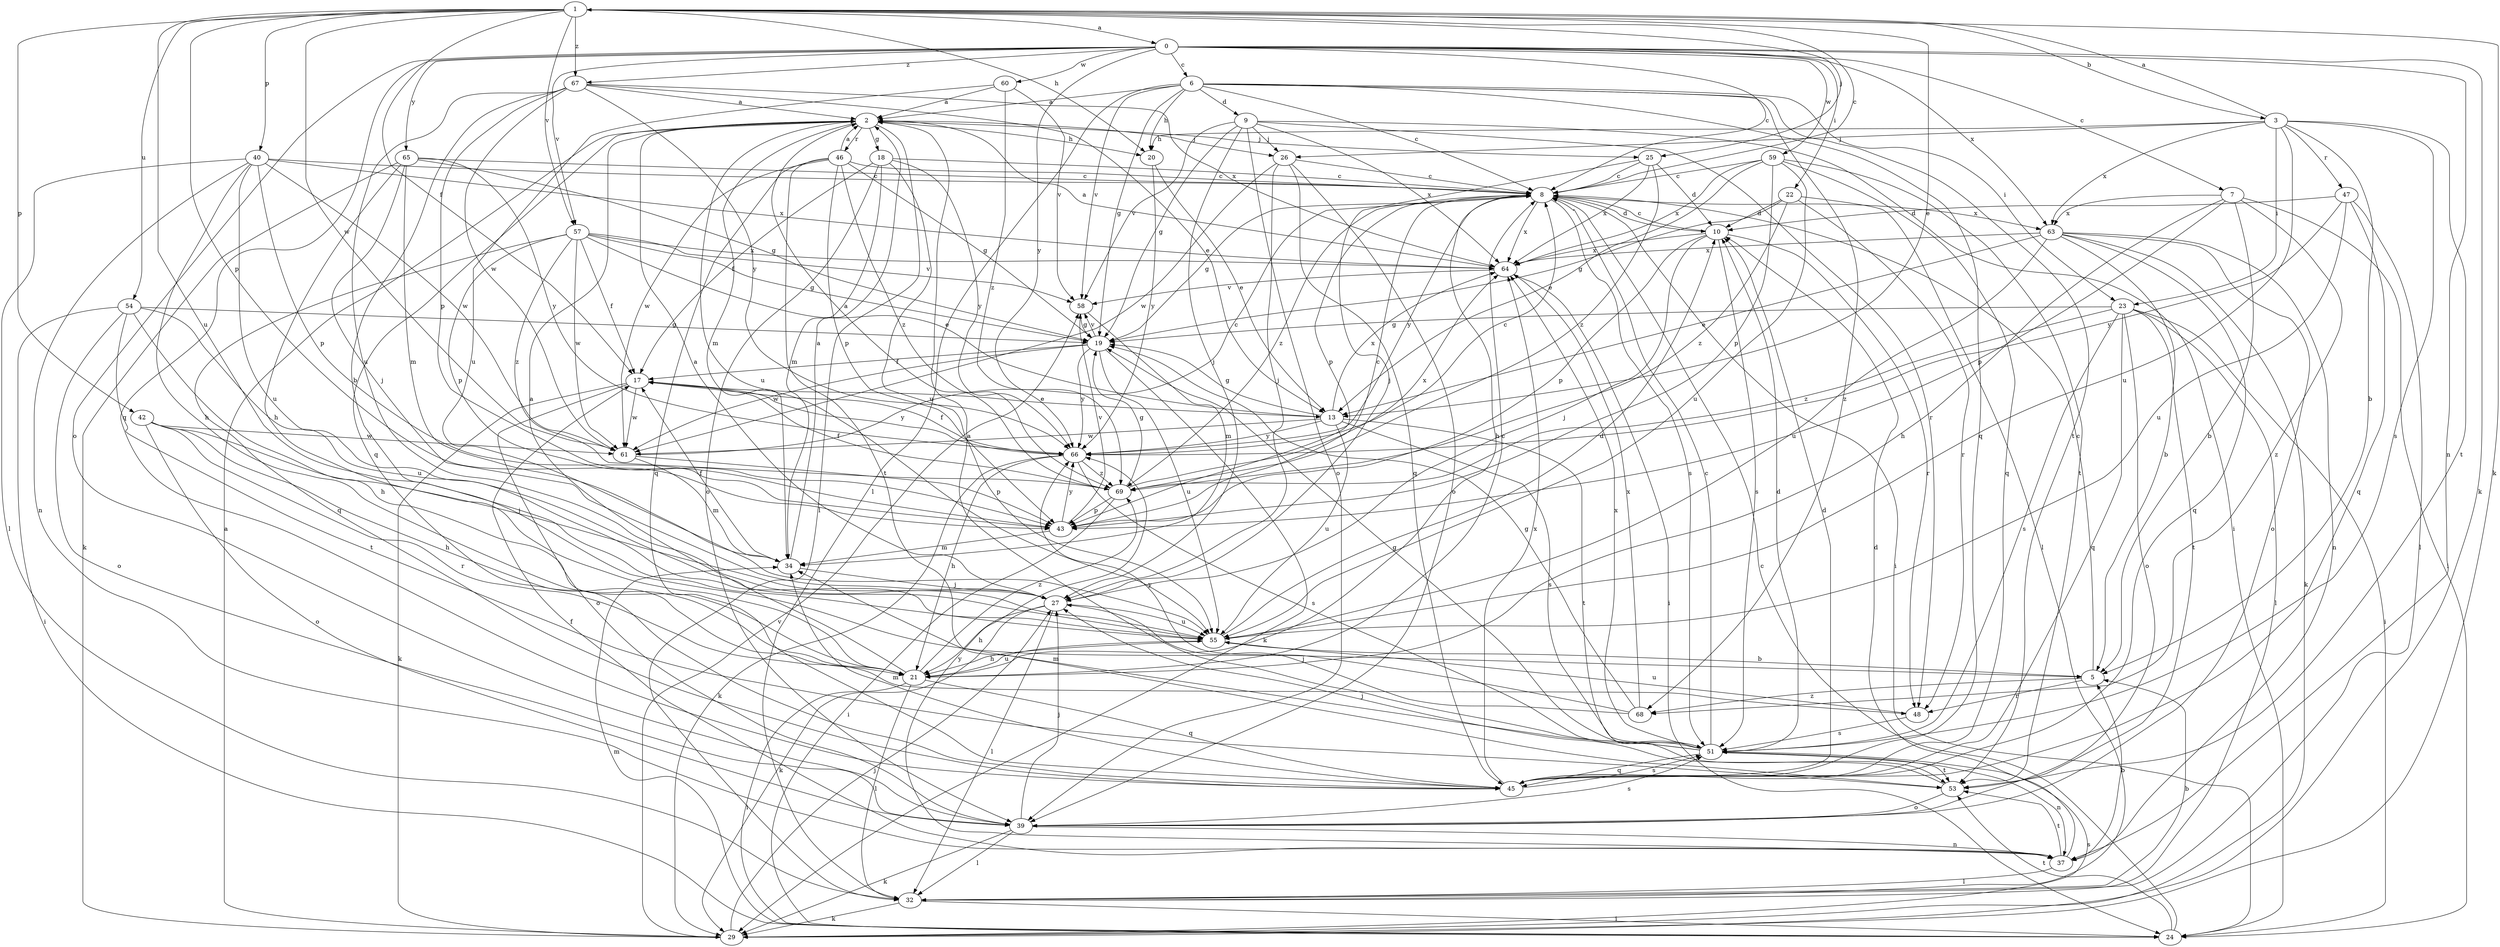 strict digraph  {
0;
1;
2;
3;
5;
6;
7;
8;
9;
10;
13;
17;
18;
19;
20;
21;
22;
23;
24;
25;
26;
27;
29;
32;
34;
37;
39;
40;
42;
43;
45;
46;
47;
48;
51;
53;
54;
55;
57;
58;
59;
60;
61;
63;
64;
65;
66;
67;
68;
69;
0 -> 6  [label=c];
0 -> 7  [label=c];
0 -> 8  [label=c];
0 -> 22  [label=i];
0 -> 29  [label=k];
0 -> 37  [label=n];
0 -> 39  [label=o];
0 -> 45  [label=q];
0 -> 57  [label=v];
0 -> 59  [label=w];
0 -> 60  [label=w];
0 -> 63  [label=x];
0 -> 65  [label=y];
0 -> 66  [label=y];
0 -> 67  [label=z];
1 -> 0  [label=a];
1 -> 3  [label=b];
1 -> 8  [label=c];
1 -> 13  [label=e];
1 -> 17  [label=f];
1 -> 20  [label=h];
1 -> 25  [label=j];
1 -> 29  [label=k];
1 -> 40  [label=p];
1 -> 42  [label=p];
1 -> 43  [label=p];
1 -> 54  [label=u];
1 -> 55  [label=u];
1 -> 57  [label=v];
1 -> 61  [label=w];
1 -> 67  [label=z];
2 -> 18  [label=g];
2 -> 20  [label=h];
2 -> 25  [label=j];
2 -> 26  [label=j];
2 -> 32  [label=l];
2 -> 34  [label=m];
2 -> 45  [label=q];
2 -> 46  [label=r];
2 -> 55  [label=u];
3 -> 1  [label=a];
3 -> 5  [label=b];
3 -> 20  [label=h];
3 -> 23  [label=i];
3 -> 26  [label=j];
3 -> 47  [label=r];
3 -> 51  [label=s];
3 -> 53  [label=t];
3 -> 55  [label=u];
3 -> 63  [label=x];
5 -> 8  [label=c];
5 -> 48  [label=r];
5 -> 68  [label=z];
6 -> 2  [label=a];
6 -> 8  [label=c];
6 -> 9  [label=d];
6 -> 19  [label=g];
6 -> 20  [label=h];
6 -> 23  [label=i];
6 -> 32  [label=l];
6 -> 45  [label=q];
6 -> 53  [label=t];
6 -> 58  [label=v];
6 -> 68  [label=z];
7 -> 5  [label=b];
7 -> 21  [label=h];
7 -> 24  [label=i];
7 -> 43  [label=p];
7 -> 63  [label=x];
7 -> 68  [label=z];
8 -> 10  [label=d];
8 -> 19  [label=g];
8 -> 21  [label=h];
8 -> 24  [label=i];
8 -> 43  [label=p];
8 -> 51  [label=s];
8 -> 63  [label=x];
8 -> 64  [label=x];
8 -> 66  [label=y];
8 -> 69  [label=z];
9 -> 19  [label=g];
9 -> 24  [label=i];
9 -> 26  [label=j];
9 -> 27  [label=j];
9 -> 39  [label=o];
9 -> 48  [label=r];
9 -> 58  [label=v];
9 -> 64  [label=x];
10 -> 8  [label=c];
10 -> 27  [label=j];
10 -> 43  [label=p];
10 -> 48  [label=r];
10 -> 51  [label=s];
10 -> 64  [label=x];
13 -> 19  [label=g];
13 -> 51  [label=s];
13 -> 53  [label=t];
13 -> 55  [label=u];
13 -> 61  [label=w];
13 -> 64  [label=x];
13 -> 66  [label=y];
17 -> 13  [label=e];
17 -> 29  [label=k];
17 -> 39  [label=o];
17 -> 61  [label=w];
17 -> 66  [label=y];
18 -> 8  [label=c];
18 -> 17  [label=f];
18 -> 34  [label=m];
18 -> 39  [label=o];
18 -> 55  [label=u];
18 -> 66  [label=y];
19 -> 17  [label=f];
19 -> 29  [label=k];
19 -> 55  [label=u];
19 -> 58  [label=v];
19 -> 61  [label=w];
19 -> 66  [label=y];
20 -> 13  [label=e];
20 -> 66  [label=y];
21 -> 2  [label=a];
21 -> 8  [label=c];
21 -> 24  [label=i];
21 -> 32  [label=l];
21 -> 45  [label=q];
21 -> 55  [label=u];
21 -> 69  [label=z];
22 -> 10  [label=d];
22 -> 19  [label=g];
22 -> 32  [label=l];
22 -> 48  [label=r];
22 -> 69  [label=z];
23 -> 19  [label=g];
23 -> 24  [label=i];
23 -> 32  [label=l];
23 -> 39  [label=o];
23 -> 45  [label=q];
23 -> 51  [label=s];
23 -> 53  [label=t];
23 -> 69  [label=z];
24 -> 8  [label=c];
24 -> 34  [label=m];
24 -> 53  [label=t];
25 -> 8  [label=c];
25 -> 10  [label=d];
25 -> 27  [label=j];
25 -> 64  [label=x];
25 -> 69  [label=z];
26 -> 8  [label=c];
26 -> 27  [label=j];
26 -> 39  [label=o];
26 -> 45  [label=q];
26 -> 61  [label=w];
27 -> 2  [label=a];
27 -> 21  [label=h];
27 -> 29  [label=k];
27 -> 32  [label=l];
27 -> 55  [label=u];
29 -> 2  [label=a];
29 -> 27  [label=j];
29 -> 51  [label=s];
29 -> 58  [label=v];
32 -> 5  [label=b];
32 -> 24  [label=i];
32 -> 29  [label=k];
34 -> 2  [label=a];
34 -> 17  [label=f];
34 -> 27  [label=j];
37 -> 5  [label=b];
37 -> 10  [label=d];
37 -> 17  [label=f];
37 -> 32  [label=l];
37 -> 53  [label=t];
37 -> 66  [label=y];
39 -> 27  [label=j];
39 -> 29  [label=k];
39 -> 32  [label=l];
39 -> 37  [label=n];
39 -> 51  [label=s];
40 -> 8  [label=c];
40 -> 21  [label=h];
40 -> 32  [label=l];
40 -> 37  [label=n];
40 -> 43  [label=p];
40 -> 55  [label=u];
40 -> 61  [label=w];
40 -> 64  [label=x];
42 -> 21  [label=h];
42 -> 27  [label=j];
42 -> 39  [label=o];
42 -> 48  [label=r];
42 -> 61  [label=w];
43 -> 8  [label=c];
43 -> 34  [label=m];
43 -> 58  [label=v];
43 -> 66  [label=y];
45 -> 10  [label=d];
45 -> 34  [label=m];
45 -> 51  [label=s];
45 -> 64  [label=x];
46 -> 2  [label=a];
46 -> 8  [label=c];
46 -> 19  [label=g];
46 -> 43  [label=p];
46 -> 45  [label=q];
46 -> 53  [label=t];
46 -> 61  [label=w];
46 -> 69  [label=z];
47 -> 10  [label=d];
47 -> 32  [label=l];
47 -> 45  [label=q];
47 -> 55  [label=u];
47 -> 66  [label=y];
48 -> 51  [label=s];
48 -> 55  [label=u];
51 -> 2  [label=a];
51 -> 8  [label=c];
51 -> 10  [label=d];
51 -> 19  [label=g];
51 -> 34  [label=m];
51 -> 37  [label=n];
51 -> 45  [label=q];
51 -> 53  [label=t];
51 -> 64  [label=x];
53 -> 27  [label=j];
53 -> 39  [label=o];
54 -> 19  [label=g];
54 -> 21  [label=h];
54 -> 24  [label=i];
54 -> 39  [label=o];
54 -> 53  [label=t];
54 -> 55  [label=u];
55 -> 5  [label=b];
55 -> 10  [label=d];
55 -> 21  [label=h];
57 -> 13  [label=e];
57 -> 17  [label=f];
57 -> 19  [label=g];
57 -> 43  [label=p];
57 -> 45  [label=q];
57 -> 58  [label=v];
57 -> 61  [label=w];
57 -> 64  [label=x];
57 -> 69  [label=z];
58 -> 19  [label=g];
58 -> 34  [label=m];
59 -> 8  [label=c];
59 -> 13  [label=e];
59 -> 43  [label=p];
59 -> 45  [label=q];
59 -> 53  [label=t];
59 -> 55  [label=u];
59 -> 64  [label=x];
60 -> 2  [label=a];
60 -> 55  [label=u];
60 -> 58  [label=v];
60 -> 69  [label=z];
61 -> 8  [label=c];
61 -> 34  [label=m];
61 -> 43  [label=p];
63 -> 5  [label=b];
63 -> 13  [label=e];
63 -> 29  [label=k];
63 -> 37  [label=n];
63 -> 39  [label=o];
63 -> 45  [label=q];
63 -> 55  [label=u];
63 -> 64  [label=x];
64 -> 2  [label=a];
64 -> 24  [label=i];
64 -> 58  [label=v];
65 -> 8  [label=c];
65 -> 19  [label=g];
65 -> 21  [label=h];
65 -> 27  [label=j];
65 -> 29  [label=k];
65 -> 34  [label=m];
65 -> 66  [label=y];
66 -> 8  [label=c];
66 -> 17  [label=f];
66 -> 21  [label=h];
66 -> 29  [label=k];
66 -> 51  [label=s];
66 -> 69  [label=z];
67 -> 2  [label=a];
67 -> 5  [label=b];
67 -> 13  [label=e];
67 -> 43  [label=p];
67 -> 55  [label=u];
67 -> 61  [label=w];
67 -> 64  [label=x];
67 -> 66  [label=y];
68 -> 19  [label=g];
68 -> 27  [label=j];
68 -> 64  [label=x];
68 -> 66  [label=y];
69 -> 2  [label=a];
69 -> 17  [label=f];
69 -> 19  [label=g];
69 -> 24  [label=i];
69 -> 43  [label=p];
69 -> 64  [label=x];
}
